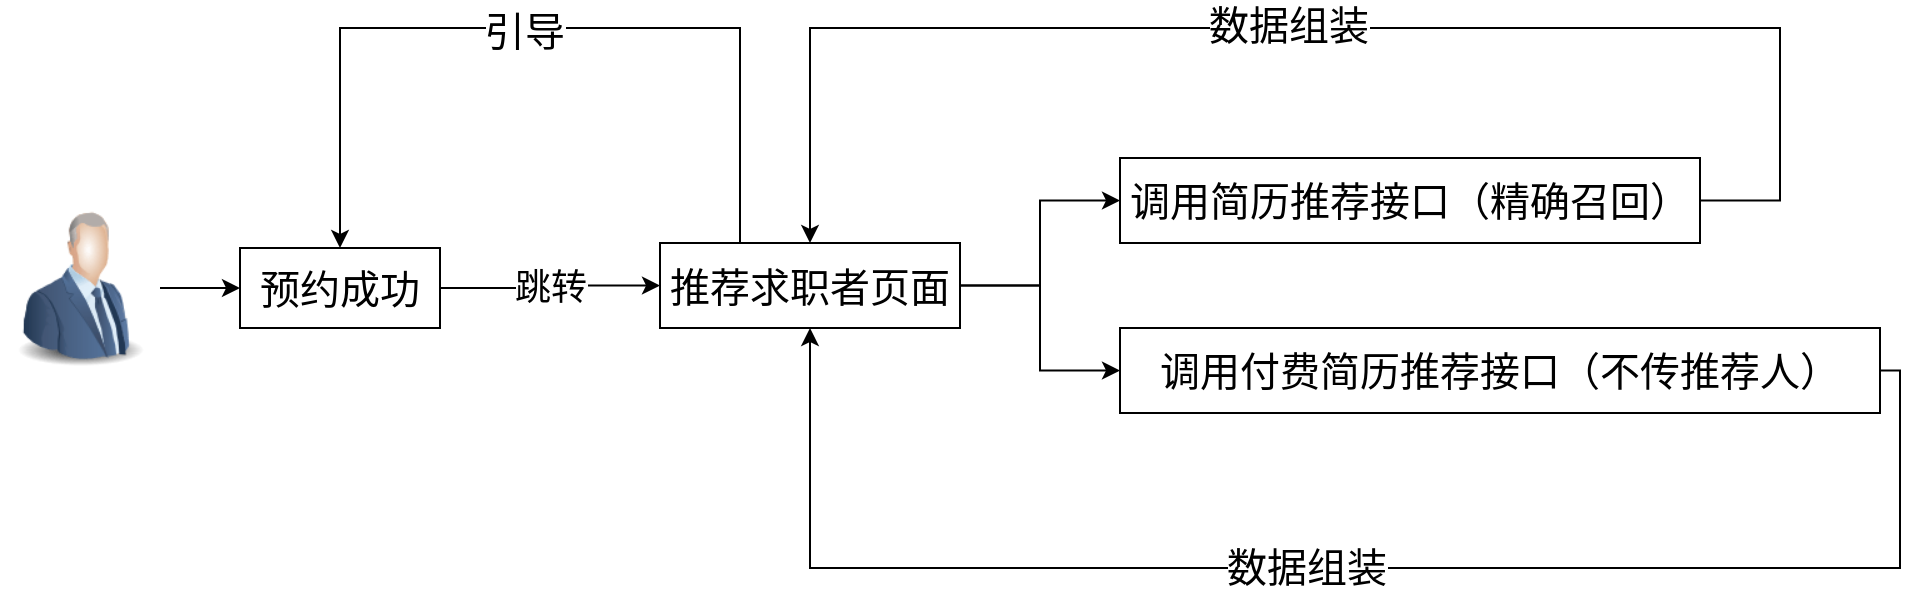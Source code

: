 <mxfile version="24.2.1" type="github">
  <diagram name="第 1 页" id="kUkytzxFKHXI6aaRq8Xd">
    <mxGraphModel dx="1834" dy="1186" grid="1" gridSize="10" guides="1" tooltips="1" connect="1" arrows="1" fold="1" page="0" pageScale="1" pageWidth="827" pageHeight="1169" math="0" shadow="0">
      <root>
        <mxCell id="0" />
        <mxCell id="1" parent="0" />
        <mxCell id="OI-L_ZJMBE-tHtLO6cfq-5" value="" style="edgeStyle=orthogonalEdgeStyle;rounded=0;orthogonalLoop=1;jettySize=auto;html=1;" edge="1" parent="1" source="OI-L_ZJMBE-tHtLO6cfq-1" target="OI-L_ZJMBE-tHtLO6cfq-4">
          <mxGeometry relative="1" as="geometry" />
        </mxCell>
        <mxCell id="OI-L_ZJMBE-tHtLO6cfq-1" value="" style="image;html=1;image=img/lib/clip_art/people/Suit_Man_Blue_128x128.png" vertex="1" parent="1">
          <mxGeometry x="-400" y="-120" width="80" height="80" as="geometry" />
        </mxCell>
        <mxCell id="OI-L_ZJMBE-tHtLO6cfq-7" value="跳转" style="edgeStyle=orthogonalEdgeStyle;rounded=0;orthogonalLoop=1;jettySize=auto;html=1;fontSize=18;" edge="1" parent="1" source="OI-L_ZJMBE-tHtLO6cfq-4" target="OI-L_ZJMBE-tHtLO6cfq-6">
          <mxGeometry relative="1" as="geometry" />
        </mxCell>
        <mxCell id="OI-L_ZJMBE-tHtLO6cfq-4" value="预约成功" style="whiteSpace=wrap;html=1;verticalAlign=middle;labelBackgroundColor=default;align=center;fontSize=20;" vertex="1" parent="1">
          <mxGeometry x="-280" y="-100" width="100" height="40" as="geometry" />
        </mxCell>
        <mxCell id="OI-L_ZJMBE-tHtLO6cfq-10" style="edgeStyle=orthogonalEdgeStyle;rounded=0;orthogonalLoop=1;jettySize=auto;html=1;entryX=0;entryY=0.5;entryDx=0;entryDy=0;" edge="1" parent="1" source="OI-L_ZJMBE-tHtLO6cfq-6" target="OI-L_ZJMBE-tHtLO6cfq-8">
          <mxGeometry relative="1" as="geometry" />
        </mxCell>
        <mxCell id="OI-L_ZJMBE-tHtLO6cfq-12" style="edgeStyle=orthogonalEdgeStyle;rounded=0;orthogonalLoop=1;jettySize=auto;html=1;entryX=0;entryY=0.5;entryDx=0;entryDy=0;" edge="1" parent="1" source="OI-L_ZJMBE-tHtLO6cfq-6" target="OI-L_ZJMBE-tHtLO6cfq-11">
          <mxGeometry relative="1" as="geometry" />
        </mxCell>
        <mxCell id="OI-L_ZJMBE-tHtLO6cfq-15" style="edgeStyle=orthogonalEdgeStyle;rounded=0;orthogonalLoop=1;jettySize=auto;html=1;entryX=0.5;entryY=0;entryDx=0;entryDy=0;" edge="1" parent="1" source="OI-L_ZJMBE-tHtLO6cfq-6" target="OI-L_ZJMBE-tHtLO6cfq-4">
          <mxGeometry relative="1" as="geometry">
            <Array as="points">
              <mxPoint x="-30" y="-210" />
              <mxPoint x="-230" y="-210" />
            </Array>
          </mxGeometry>
        </mxCell>
        <mxCell id="OI-L_ZJMBE-tHtLO6cfq-18" value="引导" style="edgeLabel;html=1;align=center;verticalAlign=middle;resizable=0;points=[];fontSize=20;" vertex="1" connectable="0" parent="OI-L_ZJMBE-tHtLO6cfq-15">
          <mxGeometry x="0.032" y="1" relative="1" as="geometry">
            <mxPoint as="offset" />
          </mxGeometry>
        </mxCell>
        <mxCell id="OI-L_ZJMBE-tHtLO6cfq-6" value="推荐求职者页面" style="whiteSpace=wrap;html=1;verticalAlign=middle;labelBackgroundColor=default;align=center;fontSize=20;" vertex="1" parent="1">
          <mxGeometry x="-70" y="-102.5" width="150" height="42.5" as="geometry" />
        </mxCell>
        <mxCell id="OI-L_ZJMBE-tHtLO6cfq-13" style="edgeStyle=orthogonalEdgeStyle;rounded=0;orthogonalLoop=1;jettySize=auto;html=1;entryX=0.5;entryY=0;entryDx=0;entryDy=0;" edge="1" parent="1" source="OI-L_ZJMBE-tHtLO6cfq-8" target="OI-L_ZJMBE-tHtLO6cfq-6">
          <mxGeometry relative="1" as="geometry">
            <Array as="points">
              <mxPoint x="490" y="-124" />
              <mxPoint x="490" y="-210" />
              <mxPoint x="5" y="-210" />
            </Array>
          </mxGeometry>
        </mxCell>
        <mxCell id="OI-L_ZJMBE-tHtLO6cfq-16" value="数据组装" style="edgeLabel;html=1;align=center;verticalAlign=middle;resizable=0;points=[];fontSize=20;" vertex="1" connectable="0" parent="OI-L_ZJMBE-tHtLO6cfq-13">
          <mxGeometry x="0.036" y="-2" relative="1" as="geometry">
            <mxPoint as="offset" />
          </mxGeometry>
        </mxCell>
        <mxCell id="OI-L_ZJMBE-tHtLO6cfq-8" value="调用简历推荐接口（精确召回）" style="whiteSpace=wrap;html=1;verticalAlign=middle;labelBackgroundColor=default;align=center;fontSize=20;" vertex="1" parent="1">
          <mxGeometry x="160" y="-145" width="290" height="42.5" as="geometry" />
        </mxCell>
        <mxCell id="OI-L_ZJMBE-tHtLO6cfq-14" style="edgeStyle=orthogonalEdgeStyle;rounded=0;orthogonalLoop=1;jettySize=auto;html=1;entryX=0.5;entryY=1;entryDx=0;entryDy=0;" edge="1" parent="1" source="OI-L_ZJMBE-tHtLO6cfq-11" target="OI-L_ZJMBE-tHtLO6cfq-6">
          <mxGeometry relative="1" as="geometry">
            <Array as="points">
              <mxPoint x="550" y="-39" />
              <mxPoint x="550" y="60" />
              <mxPoint x="5" y="60" />
            </Array>
          </mxGeometry>
        </mxCell>
        <mxCell id="OI-L_ZJMBE-tHtLO6cfq-17" value="数据组装" style="edgeLabel;html=1;align=center;verticalAlign=middle;resizable=0;points=[];fontSize=20;" vertex="1" connectable="0" parent="OI-L_ZJMBE-tHtLO6cfq-14">
          <mxGeometry x="0.049" y="-1" relative="1" as="geometry">
            <mxPoint as="offset" />
          </mxGeometry>
        </mxCell>
        <mxCell id="OI-L_ZJMBE-tHtLO6cfq-11" value="调用付费简历推荐接口（不传推荐人）" style="whiteSpace=wrap;html=1;verticalAlign=middle;labelBackgroundColor=default;align=center;fontSize=20;" vertex="1" parent="1">
          <mxGeometry x="160" y="-60" width="380" height="42.5" as="geometry" />
        </mxCell>
      </root>
    </mxGraphModel>
  </diagram>
</mxfile>
